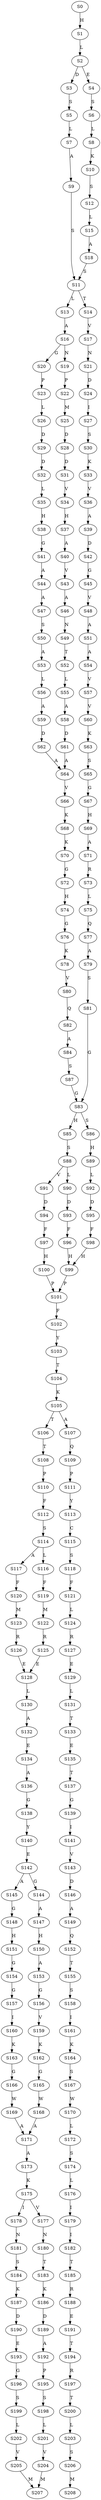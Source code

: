 strict digraph  {
	S0 -> S1 [ label = H ];
	S1 -> S2 [ label = L ];
	S2 -> S3 [ label = D ];
	S2 -> S4 [ label = E ];
	S3 -> S5 [ label = S ];
	S4 -> S6 [ label = S ];
	S5 -> S7 [ label = L ];
	S6 -> S8 [ label = L ];
	S7 -> S9 [ label = A ];
	S8 -> S10 [ label = K ];
	S9 -> S11 [ label = S ];
	S10 -> S12 [ label = S ];
	S11 -> S13 [ label = L ];
	S11 -> S14 [ label = T ];
	S12 -> S15 [ label = L ];
	S13 -> S16 [ label = A ];
	S14 -> S17 [ label = V ];
	S15 -> S18 [ label = A ];
	S16 -> S19 [ label = N ];
	S16 -> S20 [ label = G ];
	S17 -> S21 [ label = N ];
	S18 -> S11 [ label = S ];
	S19 -> S22 [ label = P ];
	S20 -> S23 [ label = P ];
	S21 -> S24 [ label = D ];
	S22 -> S25 [ label = M ];
	S23 -> S26 [ label = L ];
	S24 -> S27 [ label = I ];
	S25 -> S28 [ label = D ];
	S26 -> S29 [ label = D ];
	S27 -> S30 [ label = S ];
	S28 -> S31 [ label = D ];
	S29 -> S32 [ label = D ];
	S30 -> S33 [ label = K ];
	S31 -> S34 [ label = V ];
	S32 -> S35 [ label = L ];
	S33 -> S36 [ label = V ];
	S34 -> S37 [ label = H ];
	S35 -> S38 [ label = H ];
	S36 -> S39 [ label = A ];
	S37 -> S40 [ label = A ];
	S38 -> S41 [ label = G ];
	S39 -> S42 [ label = D ];
	S40 -> S43 [ label = V ];
	S41 -> S44 [ label = A ];
	S42 -> S45 [ label = G ];
	S43 -> S46 [ label = A ];
	S44 -> S47 [ label = A ];
	S45 -> S48 [ label = V ];
	S46 -> S49 [ label = N ];
	S47 -> S50 [ label = S ];
	S48 -> S51 [ label = A ];
	S49 -> S52 [ label = T ];
	S50 -> S53 [ label = A ];
	S51 -> S54 [ label = A ];
	S52 -> S55 [ label = L ];
	S53 -> S56 [ label = L ];
	S54 -> S57 [ label = V ];
	S55 -> S58 [ label = A ];
	S56 -> S59 [ label = A ];
	S57 -> S60 [ label = V ];
	S58 -> S61 [ label = D ];
	S59 -> S62 [ label = D ];
	S60 -> S63 [ label = K ];
	S61 -> S64 [ label = A ];
	S62 -> S64 [ label = A ];
	S63 -> S65 [ label = S ];
	S64 -> S66 [ label = V ];
	S65 -> S67 [ label = G ];
	S66 -> S68 [ label = K ];
	S67 -> S69 [ label = H ];
	S68 -> S70 [ label = K ];
	S69 -> S71 [ label = A ];
	S70 -> S72 [ label = G ];
	S71 -> S73 [ label = R ];
	S72 -> S74 [ label = H ];
	S73 -> S75 [ label = L ];
	S74 -> S76 [ label = G ];
	S75 -> S77 [ label = Q ];
	S76 -> S78 [ label = K ];
	S77 -> S79 [ label = A ];
	S78 -> S80 [ label = V ];
	S79 -> S81 [ label = S ];
	S80 -> S82 [ label = Q ];
	S81 -> S83 [ label = G ];
	S82 -> S84 [ label = A ];
	S83 -> S85 [ label = H ];
	S83 -> S86 [ label = S ];
	S84 -> S87 [ label = S ];
	S85 -> S88 [ label = S ];
	S86 -> S89 [ label = H ];
	S87 -> S83 [ label = G ];
	S88 -> S90 [ label = L ];
	S88 -> S91 [ label = V ];
	S89 -> S92 [ label = L ];
	S90 -> S93 [ label = D ];
	S91 -> S94 [ label = D ];
	S92 -> S95 [ label = D ];
	S93 -> S96 [ label = F ];
	S94 -> S97 [ label = F ];
	S95 -> S98 [ label = F ];
	S96 -> S99 [ label = H ];
	S97 -> S100 [ label = H ];
	S98 -> S99 [ label = H ];
	S99 -> S101 [ label = P ];
	S100 -> S101 [ label = P ];
	S101 -> S102 [ label = F ];
	S102 -> S103 [ label = Y ];
	S103 -> S104 [ label = T ];
	S104 -> S105 [ label = K ];
	S105 -> S106 [ label = T ];
	S105 -> S107 [ label = A ];
	S106 -> S108 [ label = T ];
	S107 -> S109 [ label = Q ];
	S108 -> S110 [ label = P ];
	S109 -> S111 [ label = P ];
	S110 -> S112 [ label = F ];
	S111 -> S113 [ label = Y ];
	S112 -> S114 [ label = S ];
	S113 -> S115 [ label = C ];
	S114 -> S116 [ label = L ];
	S114 -> S117 [ label = A ];
	S115 -> S118 [ label = S ];
	S116 -> S119 [ label = F ];
	S117 -> S120 [ label = F ];
	S118 -> S121 [ label = F ];
	S119 -> S122 [ label = M ];
	S120 -> S123 [ label = M ];
	S121 -> S124 [ label = L ];
	S122 -> S125 [ label = R ];
	S123 -> S126 [ label = R ];
	S124 -> S127 [ label = R ];
	S125 -> S128 [ label = E ];
	S126 -> S128 [ label = E ];
	S127 -> S129 [ label = E ];
	S128 -> S130 [ label = L ];
	S129 -> S131 [ label = L ];
	S130 -> S132 [ label = A ];
	S131 -> S133 [ label = T ];
	S132 -> S134 [ label = E ];
	S133 -> S135 [ label = E ];
	S134 -> S136 [ label = A ];
	S135 -> S137 [ label = T ];
	S136 -> S138 [ label = G ];
	S137 -> S139 [ label = G ];
	S138 -> S140 [ label = Y ];
	S139 -> S141 [ label = I ];
	S140 -> S142 [ label = E ];
	S141 -> S143 [ label = V ];
	S142 -> S144 [ label = G ];
	S142 -> S145 [ label = A ];
	S143 -> S146 [ label = D ];
	S144 -> S147 [ label = A ];
	S145 -> S148 [ label = G ];
	S146 -> S149 [ label = A ];
	S147 -> S150 [ label = H ];
	S148 -> S151 [ label = H ];
	S149 -> S152 [ label = Q ];
	S150 -> S153 [ label = A ];
	S151 -> S154 [ label = G ];
	S152 -> S155 [ label = T ];
	S153 -> S156 [ label = G ];
	S154 -> S157 [ label = G ];
	S155 -> S158 [ label = S ];
	S156 -> S159 [ label = V ];
	S157 -> S160 [ label = I ];
	S158 -> S161 [ label = I ];
	S159 -> S162 [ label = K ];
	S160 -> S163 [ label = K ];
	S161 -> S164 [ label = K ];
	S162 -> S165 [ label = G ];
	S163 -> S166 [ label = G ];
	S164 -> S167 [ label = S ];
	S165 -> S168 [ label = W ];
	S166 -> S169 [ label = W ];
	S167 -> S170 [ label = W ];
	S168 -> S171 [ label = A ];
	S169 -> S171 [ label = A ];
	S170 -> S172 [ label = L ];
	S171 -> S173 [ label = A ];
	S172 -> S174 [ label = S ];
	S173 -> S175 [ label = K ];
	S174 -> S176 [ label = L ];
	S175 -> S177 [ label = V ];
	S175 -> S178 [ label = I ];
	S176 -> S179 [ label = I ];
	S177 -> S180 [ label = N ];
	S178 -> S181 [ label = N ];
	S179 -> S182 [ label = I ];
	S180 -> S183 [ label = T ];
	S181 -> S184 [ label = S ];
	S182 -> S185 [ label = T ];
	S183 -> S186 [ label = K ];
	S184 -> S187 [ label = K ];
	S185 -> S188 [ label = R ];
	S186 -> S189 [ label = D ];
	S187 -> S190 [ label = D ];
	S188 -> S191 [ label = E ];
	S189 -> S192 [ label = A ];
	S190 -> S193 [ label = E ];
	S191 -> S194 [ label = T ];
	S192 -> S195 [ label = P ];
	S193 -> S196 [ label = G ];
	S194 -> S197 [ label = R ];
	S195 -> S198 [ label = S ];
	S196 -> S199 [ label = S ];
	S197 -> S200 [ label = T ];
	S198 -> S201 [ label = L ];
	S199 -> S202 [ label = L ];
	S200 -> S203 [ label = L ];
	S201 -> S204 [ label = V ];
	S202 -> S205 [ label = V ];
	S203 -> S206 [ label = S ];
	S204 -> S207 [ label = M ];
	S205 -> S207 [ label = M ];
	S206 -> S208 [ label = M ];
}
